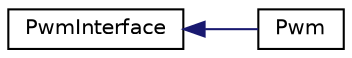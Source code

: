 digraph "Graphical Class Hierarchy"
{
  edge [fontname="Helvetica",fontsize="10",labelfontname="Helvetica",labelfontsize="10"];
  node [fontname="Helvetica",fontsize="10",shape=record];
  rankdir="LR";
  Node1 [label="PwmInterface",height=0.2,width=0.4,color="black", fillcolor="white", style="filled",URL="$d6/d2b/classPwmInterface.html"];
  Node1 -> Node2 [dir="back",color="midnightblue",fontsize="10",style="solid",fontname="Helvetica"];
  Node2 [label="Pwm",height=0.2,width=0.4,color="black", fillcolor="white", style="filled",URL="$d3/deb/classPwm.html"];
}
